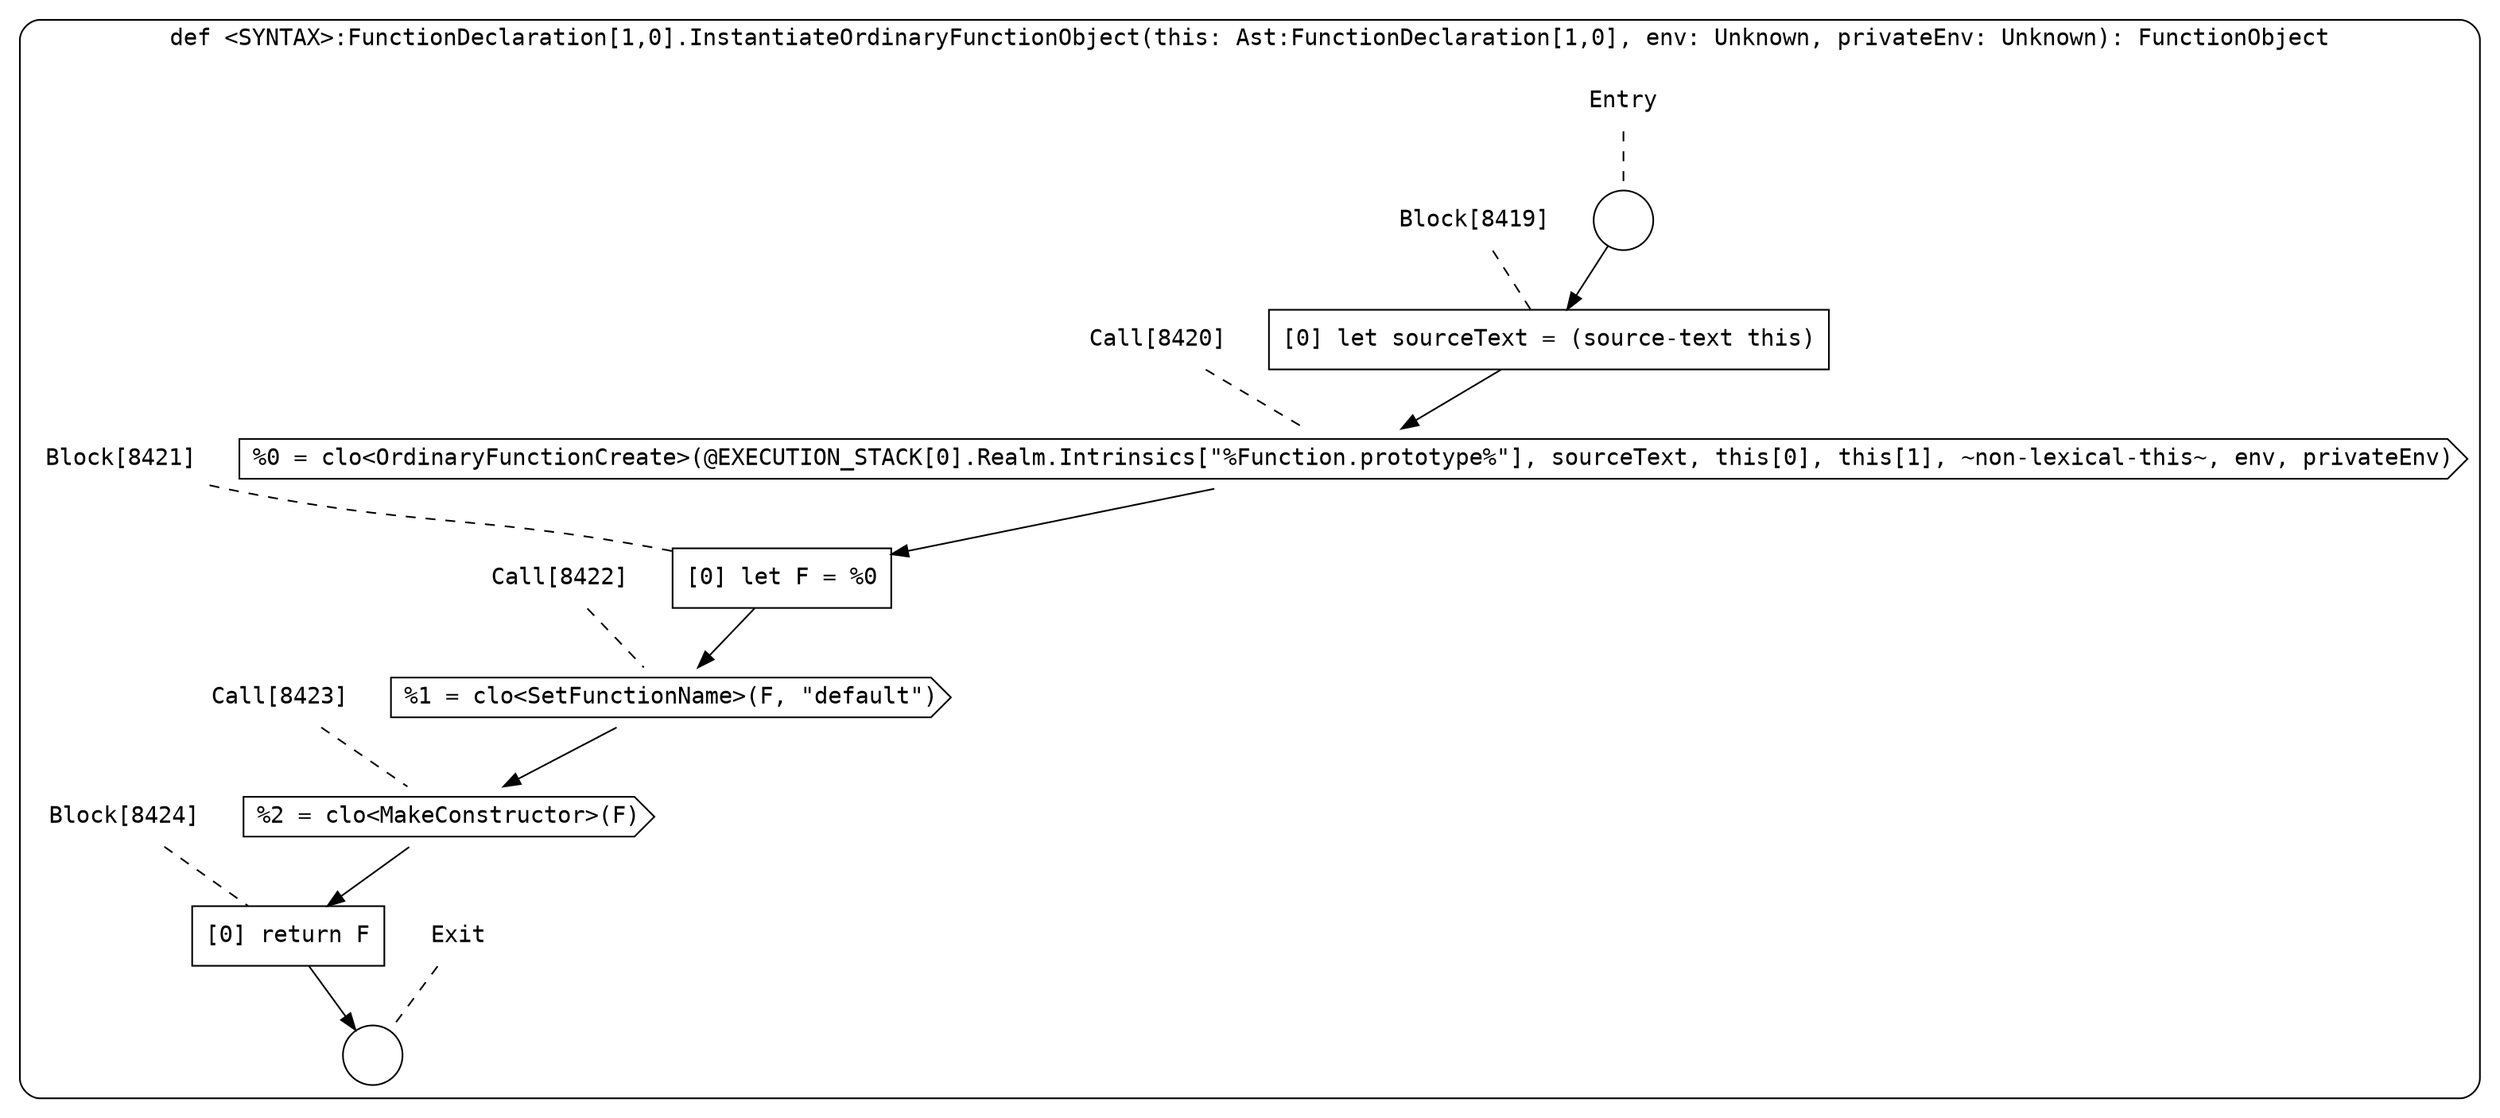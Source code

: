 digraph {
  graph [fontname = "Consolas"]
  node [fontname = "Consolas"]
  edge [fontname = "Consolas"]
  subgraph cluster1567 {
    label = "def <SYNTAX>:FunctionDeclaration[1,0].InstantiateOrdinaryFunctionObject(this: Ast:FunctionDeclaration[1,0], env: Unknown, privateEnv: Unknown): FunctionObject"
    style = rounded
    cluster1567_entry_name [shape=none, label=<<font color="black">Entry</font>>]
    cluster1567_entry_name -> cluster1567_entry [arrowhead=none, color="black", style=dashed]
    cluster1567_entry [shape=circle label=" " color="black" fillcolor="white" style=filled]
    cluster1567_entry -> node8419 [color="black"]
    cluster1567_exit_name [shape=none, label=<<font color="black">Exit</font>>]
    cluster1567_exit_name -> cluster1567_exit [arrowhead=none, color="black", style=dashed]
    cluster1567_exit [shape=circle label=" " color="black" fillcolor="white" style=filled]
    node8419_name [shape=none, label=<<font color="black">Block[8419]</font>>]
    node8419_name -> node8419 [arrowhead=none, color="black", style=dashed]
    node8419 [shape=box, label=<<font color="black">[0] let sourceText = (source-text this)<BR ALIGN="LEFT"/></font>> color="black" fillcolor="white", style=filled]
    node8419 -> node8420 [color="black"]
    node8420_name [shape=none, label=<<font color="black">Call[8420]</font>>]
    node8420_name -> node8420 [arrowhead=none, color="black", style=dashed]
    node8420 [shape=cds, label=<<font color="black">%0 = clo&lt;OrdinaryFunctionCreate&gt;(@EXECUTION_STACK[0].Realm.Intrinsics[&quot;%Function.prototype%&quot;], sourceText, this[0], this[1], ~non-lexical-this~, env, privateEnv)</font>> color="black" fillcolor="white", style=filled]
    node8420 -> node8421 [color="black"]
    node8421_name [shape=none, label=<<font color="black">Block[8421]</font>>]
    node8421_name -> node8421 [arrowhead=none, color="black", style=dashed]
    node8421 [shape=box, label=<<font color="black">[0] let F = %0<BR ALIGN="LEFT"/></font>> color="black" fillcolor="white", style=filled]
    node8421 -> node8422 [color="black"]
    node8422_name [shape=none, label=<<font color="black">Call[8422]</font>>]
    node8422_name -> node8422 [arrowhead=none, color="black", style=dashed]
    node8422 [shape=cds, label=<<font color="black">%1 = clo&lt;SetFunctionName&gt;(F, &quot;default&quot;)</font>> color="black" fillcolor="white", style=filled]
    node8422 -> node8423 [color="black"]
    node8423_name [shape=none, label=<<font color="black">Call[8423]</font>>]
    node8423_name -> node8423 [arrowhead=none, color="black", style=dashed]
    node8423 [shape=cds, label=<<font color="black">%2 = clo&lt;MakeConstructor&gt;(F)</font>> color="black" fillcolor="white", style=filled]
    node8423 -> node8424 [color="black"]
    node8424_name [shape=none, label=<<font color="black">Block[8424]</font>>]
    node8424_name -> node8424 [arrowhead=none, color="black", style=dashed]
    node8424 [shape=box, label=<<font color="black">[0] return F<BR ALIGN="LEFT"/></font>> color="black" fillcolor="white", style=filled]
    node8424 -> cluster1567_exit [color="black"]
  }
}